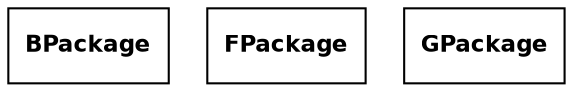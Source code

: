 digraph "CPFTargetDependencyGraph" {
node [
 fontsize = "11", fontname="Helvetica-Bold"
];
    "node18" [ label="BPackage" shape="polygon"];
    "node25" [ label="FPackage" shape="polygon"];
    "node32" [ label="GPackage" shape="polygon"];
}
